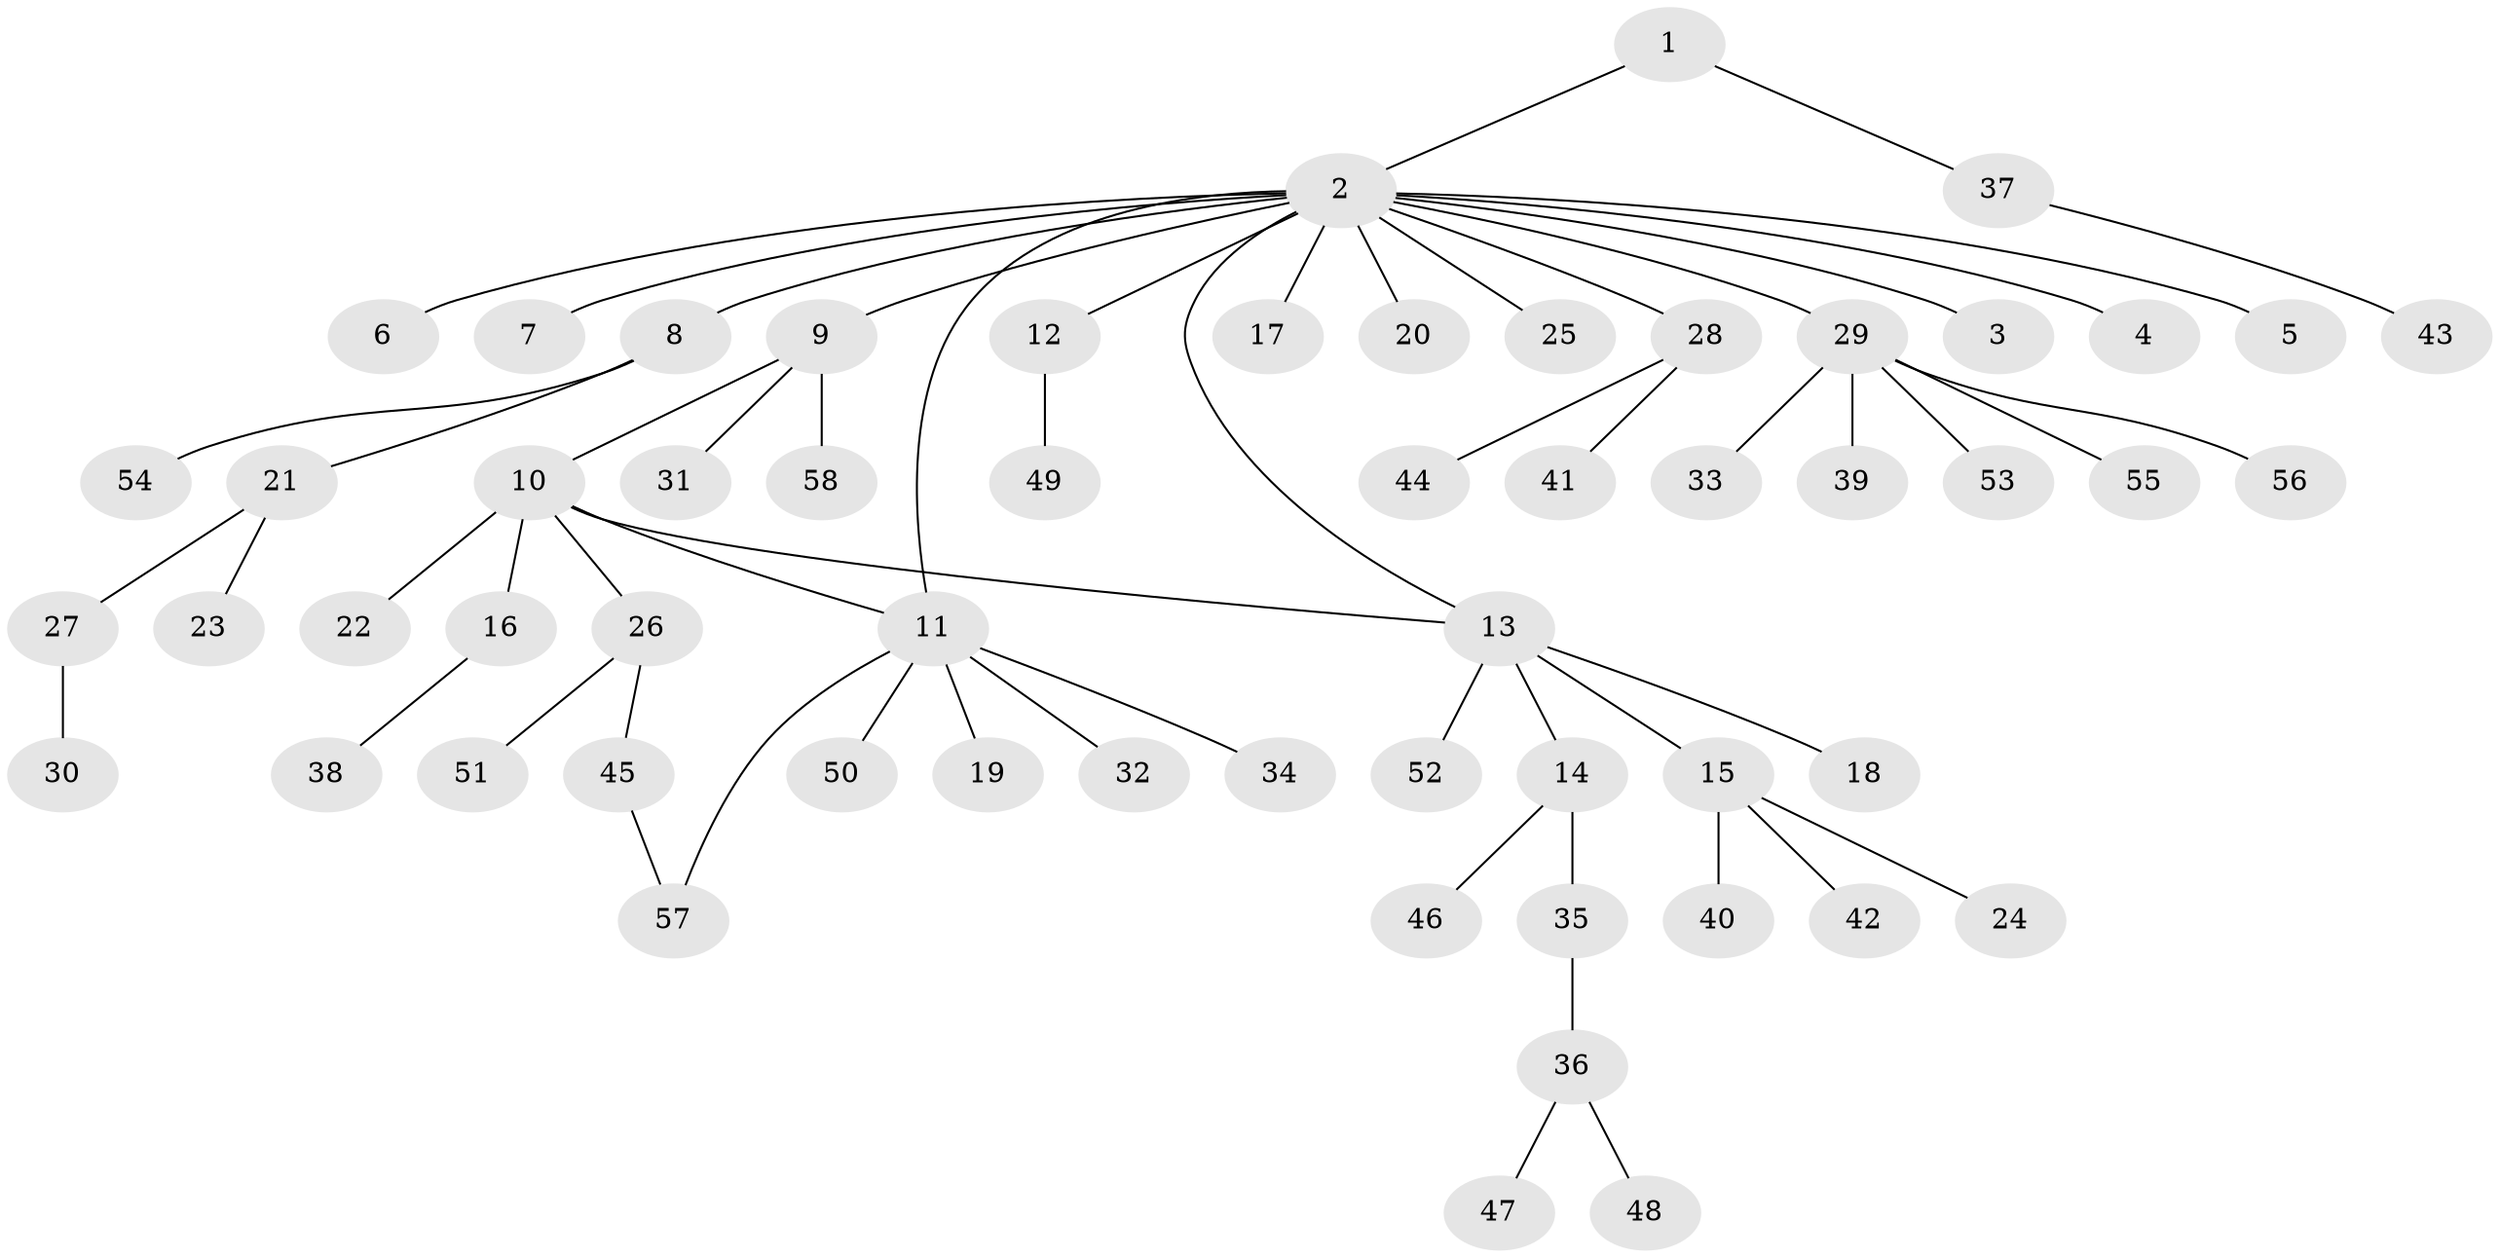 // Generated by graph-tools (version 1.1) at 2025/01/03/09/25 03:01:41]
// undirected, 58 vertices, 60 edges
graph export_dot {
graph [start="1"]
  node [color=gray90,style=filled];
  1;
  2;
  3;
  4;
  5;
  6;
  7;
  8;
  9;
  10;
  11;
  12;
  13;
  14;
  15;
  16;
  17;
  18;
  19;
  20;
  21;
  22;
  23;
  24;
  25;
  26;
  27;
  28;
  29;
  30;
  31;
  32;
  33;
  34;
  35;
  36;
  37;
  38;
  39;
  40;
  41;
  42;
  43;
  44;
  45;
  46;
  47;
  48;
  49;
  50;
  51;
  52;
  53;
  54;
  55;
  56;
  57;
  58;
  1 -- 2;
  1 -- 37;
  2 -- 3;
  2 -- 4;
  2 -- 5;
  2 -- 6;
  2 -- 7;
  2 -- 8;
  2 -- 9;
  2 -- 11;
  2 -- 12;
  2 -- 13;
  2 -- 17;
  2 -- 20;
  2 -- 25;
  2 -- 28;
  2 -- 29;
  8 -- 21;
  8 -- 54;
  9 -- 10;
  9 -- 31;
  9 -- 58;
  10 -- 11;
  10 -- 13;
  10 -- 16;
  10 -- 22;
  10 -- 26;
  11 -- 19;
  11 -- 32;
  11 -- 34;
  11 -- 50;
  11 -- 57;
  12 -- 49;
  13 -- 14;
  13 -- 15;
  13 -- 18;
  13 -- 52;
  14 -- 35;
  14 -- 46;
  15 -- 24;
  15 -- 40;
  15 -- 42;
  16 -- 38;
  21 -- 23;
  21 -- 27;
  26 -- 45;
  26 -- 51;
  27 -- 30;
  28 -- 41;
  28 -- 44;
  29 -- 33;
  29 -- 39;
  29 -- 53;
  29 -- 55;
  29 -- 56;
  35 -- 36;
  36 -- 47;
  36 -- 48;
  37 -- 43;
  45 -- 57;
}
